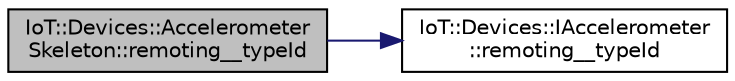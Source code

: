 digraph "IoT::Devices::AccelerometerSkeleton::remoting__typeId"
{
 // LATEX_PDF_SIZE
  edge [fontname="Helvetica",fontsize="10",labelfontname="Helvetica",labelfontsize="10"];
  node [fontname="Helvetica",fontsize="10",shape=record];
  rankdir="LR";
  Node1 [label="IoT::Devices::Accelerometer\lSkeleton::remoting__typeId",height=0.2,width=0.4,color="black", fillcolor="grey75", style="filled", fontcolor="black",tooltip="Destroys a AccelerometerSkeleton."];
  Node1 -> Node2 [color="midnightblue",fontsize="10",style="solid"];
  Node2 [label="IoT::Devices::IAccelerometer\l::remoting__typeId",height=0.2,width=0.4,color="black", fillcolor="white", style="filled",URL="$classIoT_1_1Devices_1_1IAccelerometer.html#a2c5d04b3be32b51b33aed15ab8cb3c1c",tooltip=" "];
}
